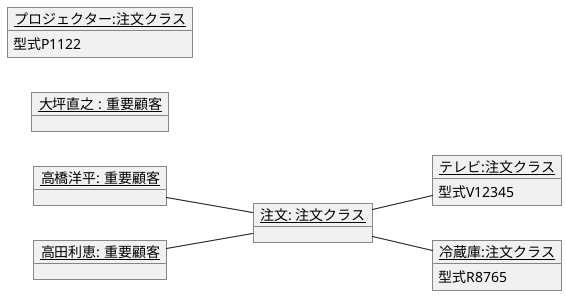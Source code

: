 @startuml
left to right direction
object "<u>高橋洋平: 重要顧客</u>" as k0 {

}

object "<u>注文: 注文クラス</u>" as k6{
}
object "<u>高田利恵: 重要顧客</u>" as k1 {

}
object "<u>大坪直之 : 重要顧客</u>" as k2{

}
object "<u>テレビ:注文クラス</u>" as k3{
    型式V12345   
}
object "<u>冷蔵庫:注文クラス</u>" as k4{   
    型式R8765
}
object "<u>プロジェクター:注文クラス</u>" as k5{   
    型式P1122
}


k0--k6
k1--k6
k6--k3
k6--k4
@enduml